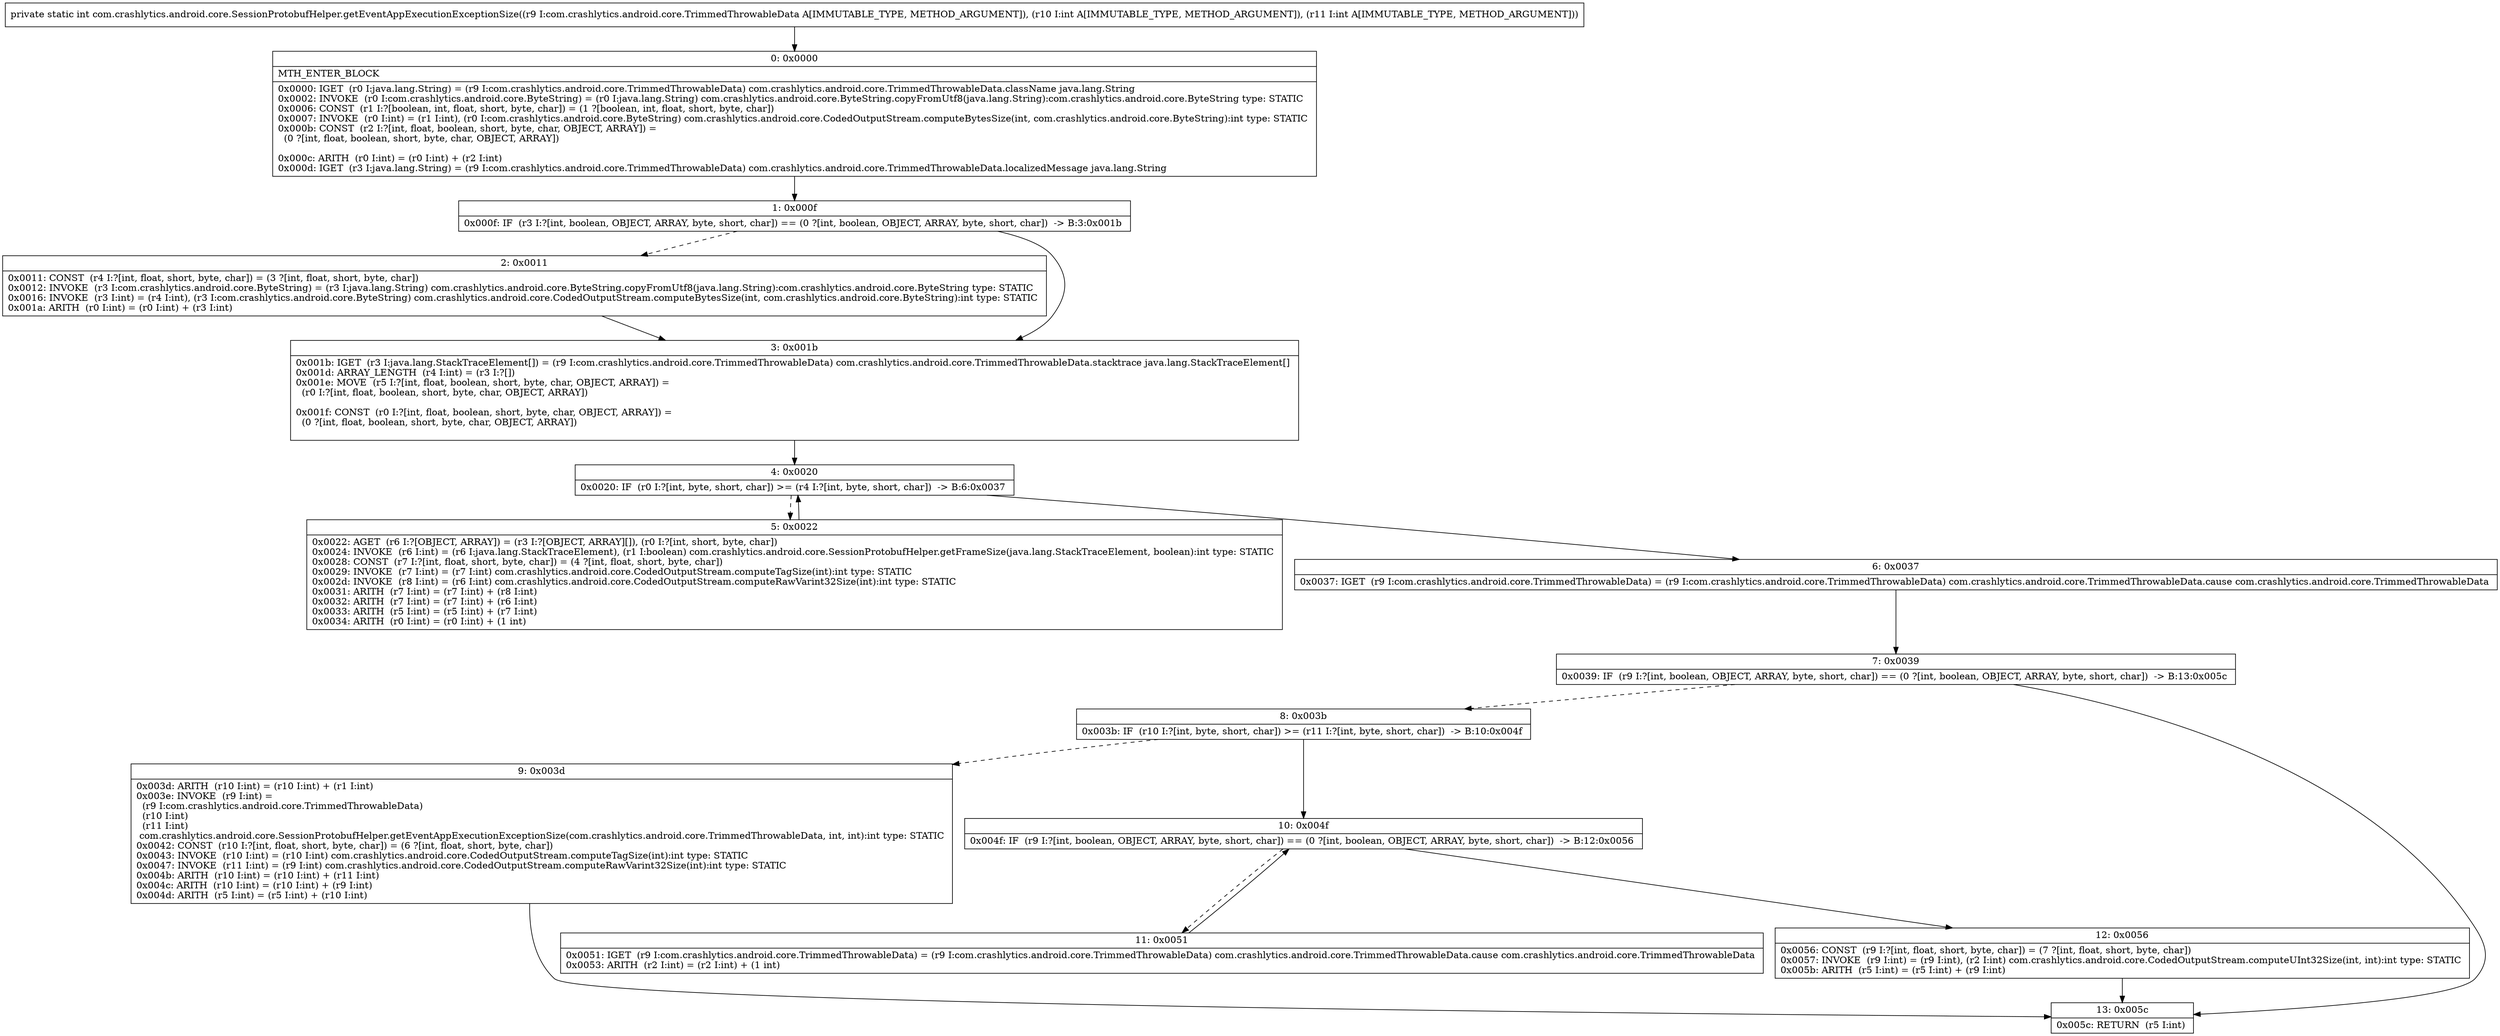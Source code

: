 digraph "CFG forcom.crashlytics.android.core.SessionProtobufHelper.getEventAppExecutionExceptionSize(Lcom\/crashlytics\/android\/core\/TrimmedThrowableData;II)I" {
Node_0 [shape=record,label="{0\:\ 0x0000|MTH_ENTER_BLOCK\l|0x0000: IGET  (r0 I:java.lang.String) = (r9 I:com.crashlytics.android.core.TrimmedThrowableData) com.crashlytics.android.core.TrimmedThrowableData.className java.lang.String \l0x0002: INVOKE  (r0 I:com.crashlytics.android.core.ByteString) = (r0 I:java.lang.String) com.crashlytics.android.core.ByteString.copyFromUtf8(java.lang.String):com.crashlytics.android.core.ByteString type: STATIC \l0x0006: CONST  (r1 I:?[boolean, int, float, short, byte, char]) = (1 ?[boolean, int, float, short, byte, char]) \l0x0007: INVOKE  (r0 I:int) = (r1 I:int), (r0 I:com.crashlytics.android.core.ByteString) com.crashlytics.android.core.CodedOutputStream.computeBytesSize(int, com.crashlytics.android.core.ByteString):int type: STATIC \l0x000b: CONST  (r2 I:?[int, float, boolean, short, byte, char, OBJECT, ARRAY]) = \l  (0 ?[int, float, boolean, short, byte, char, OBJECT, ARRAY])\l \l0x000c: ARITH  (r0 I:int) = (r0 I:int) + (r2 I:int) \l0x000d: IGET  (r3 I:java.lang.String) = (r9 I:com.crashlytics.android.core.TrimmedThrowableData) com.crashlytics.android.core.TrimmedThrowableData.localizedMessage java.lang.String \l}"];
Node_1 [shape=record,label="{1\:\ 0x000f|0x000f: IF  (r3 I:?[int, boolean, OBJECT, ARRAY, byte, short, char]) == (0 ?[int, boolean, OBJECT, ARRAY, byte, short, char])  \-\> B:3:0x001b \l}"];
Node_2 [shape=record,label="{2\:\ 0x0011|0x0011: CONST  (r4 I:?[int, float, short, byte, char]) = (3 ?[int, float, short, byte, char]) \l0x0012: INVOKE  (r3 I:com.crashlytics.android.core.ByteString) = (r3 I:java.lang.String) com.crashlytics.android.core.ByteString.copyFromUtf8(java.lang.String):com.crashlytics.android.core.ByteString type: STATIC \l0x0016: INVOKE  (r3 I:int) = (r4 I:int), (r3 I:com.crashlytics.android.core.ByteString) com.crashlytics.android.core.CodedOutputStream.computeBytesSize(int, com.crashlytics.android.core.ByteString):int type: STATIC \l0x001a: ARITH  (r0 I:int) = (r0 I:int) + (r3 I:int) \l}"];
Node_3 [shape=record,label="{3\:\ 0x001b|0x001b: IGET  (r3 I:java.lang.StackTraceElement[]) = (r9 I:com.crashlytics.android.core.TrimmedThrowableData) com.crashlytics.android.core.TrimmedThrowableData.stacktrace java.lang.StackTraceElement[] \l0x001d: ARRAY_LENGTH  (r4 I:int) = (r3 I:?[]) \l0x001e: MOVE  (r5 I:?[int, float, boolean, short, byte, char, OBJECT, ARRAY]) = \l  (r0 I:?[int, float, boolean, short, byte, char, OBJECT, ARRAY])\l \l0x001f: CONST  (r0 I:?[int, float, boolean, short, byte, char, OBJECT, ARRAY]) = \l  (0 ?[int, float, boolean, short, byte, char, OBJECT, ARRAY])\l \l}"];
Node_4 [shape=record,label="{4\:\ 0x0020|0x0020: IF  (r0 I:?[int, byte, short, char]) \>= (r4 I:?[int, byte, short, char])  \-\> B:6:0x0037 \l}"];
Node_5 [shape=record,label="{5\:\ 0x0022|0x0022: AGET  (r6 I:?[OBJECT, ARRAY]) = (r3 I:?[OBJECT, ARRAY][]), (r0 I:?[int, short, byte, char]) \l0x0024: INVOKE  (r6 I:int) = (r6 I:java.lang.StackTraceElement), (r1 I:boolean) com.crashlytics.android.core.SessionProtobufHelper.getFrameSize(java.lang.StackTraceElement, boolean):int type: STATIC \l0x0028: CONST  (r7 I:?[int, float, short, byte, char]) = (4 ?[int, float, short, byte, char]) \l0x0029: INVOKE  (r7 I:int) = (r7 I:int) com.crashlytics.android.core.CodedOutputStream.computeTagSize(int):int type: STATIC \l0x002d: INVOKE  (r8 I:int) = (r6 I:int) com.crashlytics.android.core.CodedOutputStream.computeRawVarint32Size(int):int type: STATIC \l0x0031: ARITH  (r7 I:int) = (r7 I:int) + (r8 I:int) \l0x0032: ARITH  (r7 I:int) = (r7 I:int) + (r6 I:int) \l0x0033: ARITH  (r5 I:int) = (r5 I:int) + (r7 I:int) \l0x0034: ARITH  (r0 I:int) = (r0 I:int) + (1 int) \l}"];
Node_6 [shape=record,label="{6\:\ 0x0037|0x0037: IGET  (r9 I:com.crashlytics.android.core.TrimmedThrowableData) = (r9 I:com.crashlytics.android.core.TrimmedThrowableData) com.crashlytics.android.core.TrimmedThrowableData.cause com.crashlytics.android.core.TrimmedThrowableData \l}"];
Node_7 [shape=record,label="{7\:\ 0x0039|0x0039: IF  (r9 I:?[int, boolean, OBJECT, ARRAY, byte, short, char]) == (0 ?[int, boolean, OBJECT, ARRAY, byte, short, char])  \-\> B:13:0x005c \l}"];
Node_8 [shape=record,label="{8\:\ 0x003b|0x003b: IF  (r10 I:?[int, byte, short, char]) \>= (r11 I:?[int, byte, short, char])  \-\> B:10:0x004f \l}"];
Node_9 [shape=record,label="{9\:\ 0x003d|0x003d: ARITH  (r10 I:int) = (r10 I:int) + (r1 I:int) \l0x003e: INVOKE  (r9 I:int) = \l  (r9 I:com.crashlytics.android.core.TrimmedThrowableData)\l  (r10 I:int)\l  (r11 I:int)\l com.crashlytics.android.core.SessionProtobufHelper.getEventAppExecutionExceptionSize(com.crashlytics.android.core.TrimmedThrowableData, int, int):int type: STATIC \l0x0042: CONST  (r10 I:?[int, float, short, byte, char]) = (6 ?[int, float, short, byte, char]) \l0x0043: INVOKE  (r10 I:int) = (r10 I:int) com.crashlytics.android.core.CodedOutputStream.computeTagSize(int):int type: STATIC \l0x0047: INVOKE  (r11 I:int) = (r9 I:int) com.crashlytics.android.core.CodedOutputStream.computeRawVarint32Size(int):int type: STATIC \l0x004b: ARITH  (r10 I:int) = (r10 I:int) + (r11 I:int) \l0x004c: ARITH  (r10 I:int) = (r10 I:int) + (r9 I:int) \l0x004d: ARITH  (r5 I:int) = (r5 I:int) + (r10 I:int) \l}"];
Node_10 [shape=record,label="{10\:\ 0x004f|0x004f: IF  (r9 I:?[int, boolean, OBJECT, ARRAY, byte, short, char]) == (0 ?[int, boolean, OBJECT, ARRAY, byte, short, char])  \-\> B:12:0x0056 \l}"];
Node_11 [shape=record,label="{11\:\ 0x0051|0x0051: IGET  (r9 I:com.crashlytics.android.core.TrimmedThrowableData) = (r9 I:com.crashlytics.android.core.TrimmedThrowableData) com.crashlytics.android.core.TrimmedThrowableData.cause com.crashlytics.android.core.TrimmedThrowableData \l0x0053: ARITH  (r2 I:int) = (r2 I:int) + (1 int) \l}"];
Node_12 [shape=record,label="{12\:\ 0x0056|0x0056: CONST  (r9 I:?[int, float, short, byte, char]) = (7 ?[int, float, short, byte, char]) \l0x0057: INVOKE  (r9 I:int) = (r9 I:int), (r2 I:int) com.crashlytics.android.core.CodedOutputStream.computeUInt32Size(int, int):int type: STATIC \l0x005b: ARITH  (r5 I:int) = (r5 I:int) + (r9 I:int) \l}"];
Node_13 [shape=record,label="{13\:\ 0x005c|0x005c: RETURN  (r5 I:int) \l}"];
MethodNode[shape=record,label="{private static int com.crashlytics.android.core.SessionProtobufHelper.getEventAppExecutionExceptionSize((r9 I:com.crashlytics.android.core.TrimmedThrowableData A[IMMUTABLE_TYPE, METHOD_ARGUMENT]), (r10 I:int A[IMMUTABLE_TYPE, METHOD_ARGUMENT]), (r11 I:int A[IMMUTABLE_TYPE, METHOD_ARGUMENT])) }"];
MethodNode -> Node_0;
Node_0 -> Node_1;
Node_1 -> Node_2[style=dashed];
Node_1 -> Node_3;
Node_2 -> Node_3;
Node_3 -> Node_4;
Node_4 -> Node_5[style=dashed];
Node_4 -> Node_6;
Node_5 -> Node_4;
Node_6 -> Node_7;
Node_7 -> Node_8[style=dashed];
Node_7 -> Node_13;
Node_8 -> Node_9[style=dashed];
Node_8 -> Node_10;
Node_9 -> Node_13;
Node_10 -> Node_11[style=dashed];
Node_10 -> Node_12;
Node_11 -> Node_10;
Node_12 -> Node_13;
}

